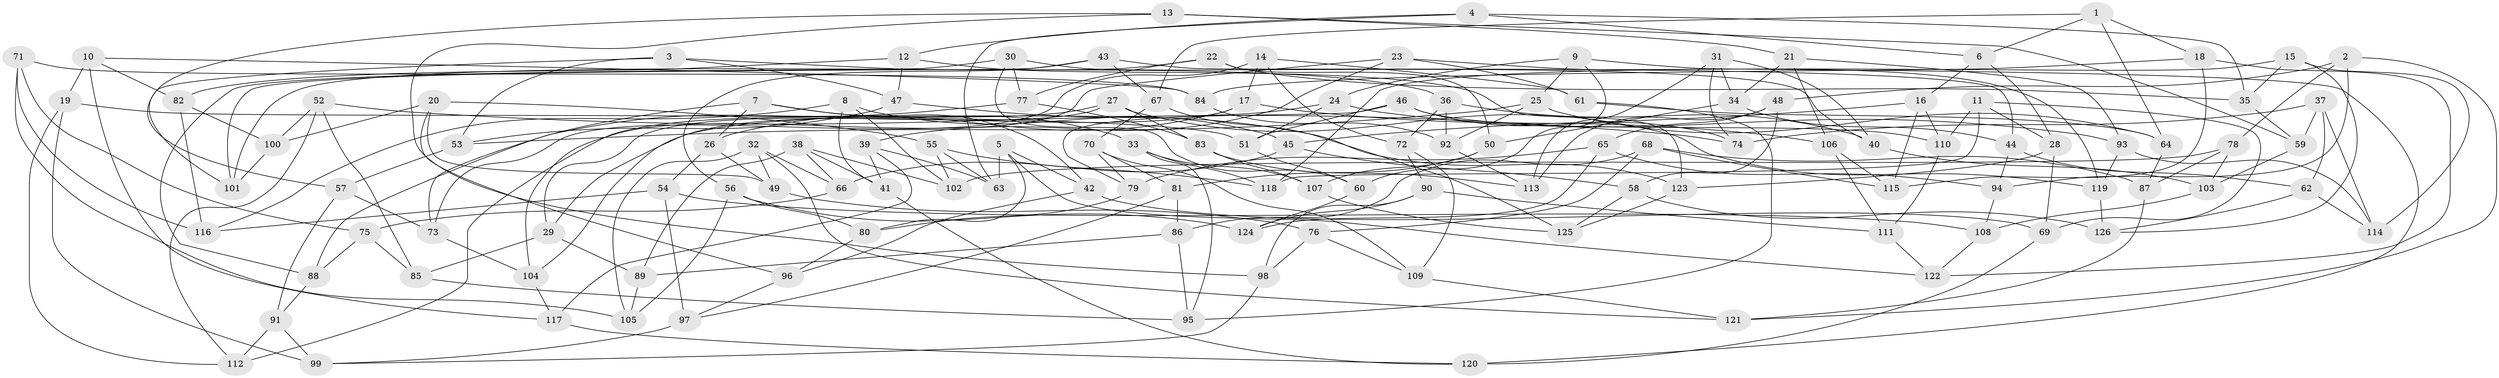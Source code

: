 // coarse degree distribution, {6: 0.5161290322580645, 5: 0.25806451612903225, 4: 0.14516129032258066, 3: 0.016129032258064516, 7: 0.03225806451612903, 10: 0.016129032258064516, 9: 0.016129032258064516}
// Generated by graph-tools (version 1.1) at 2025/38/03/04/25 23:38:09]
// undirected, 126 vertices, 252 edges
graph export_dot {
  node [color=gray90,style=filled];
  1;
  2;
  3;
  4;
  5;
  6;
  7;
  8;
  9;
  10;
  11;
  12;
  13;
  14;
  15;
  16;
  17;
  18;
  19;
  20;
  21;
  22;
  23;
  24;
  25;
  26;
  27;
  28;
  29;
  30;
  31;
  32;
  33;
  34;
  35;
  36;
  37;
  38;
  39;
  40;
  41;
  42;
  43;
  44;
  45;
  46;
  47;
  48;
  49;
  50;
  51;
  52;
  53;
  54;
  55;
  56;
  57;
  58;
  59;
  60;
  61;
  62;
  63;
  64;
  65;
  66;
  67;
  68;
  69;
  70;
  71;
  72;
  73;
  74;
  75;
  76;
  77;
  78;
  79;
  80;
  81;
  82;
  83;
  84;
  85;
  86;
  87;
  88;
  89;
  90;
  91;
  92;
  93;
  94;
  95;
  96;
  97;
  98;
  99;
  100;
  101;
  102;
  103;
  104;
  105;
  106;
  107;
  108;
  109;
  110;
  111;
  112;
  113;
  114;
  115;
  116;
  117;
  118;
  119;
  120;
  121;
  122;
  123;
  124;
  125;
  126;
  1 -- 18;
  1 -- 6;
  1 -- 67;
  1 -- 64;
  2 -- 94;
  2 -- 121;
  2 -- 48;
  2 -- 78;
  3 -- 47;
  3 -- 36;
  3 -- 53;
  3 -- 101;
  4 -- 12;
  4 -- 6;
  4 -- 35;
  4 -- 63;
  5 -- 42;
  5 -- 122;
  5 -- 80;
  5 -- 63;
  6 -- 16;
  6 -- 28;
  7 -- 73;
  7 -- 33;
  7 -- 42;
  7 -- 26;
  8 -- 116;
  8 -- 102;
  8 -- 45;
  8 -- 41;
  9 -- 120;
  9 -- 24;
  9 -- 60;
  9 -- 25;
  10 -- 82;
  10 -- 84;
  10 -- 19;
  10 -- 117;
  11 -- 118;
  11 -- 110;
  11 -- 69;
  11 -- 28;
  12 -- 82;
  12 -- 47;
  12 -- 123;
  13 -- 21;
  13 -- 98;
  13 -- 57;
  13 -- 59;
  14 -- 72;
  14 -- 61;
  14 -- 73;
  14 -- 17;
  15 -- 35;
  15 -- 114;
  15 -- 126;
  15 -- 118;
  16 -- 115;
  16 -- 45;
  16 -- 110;
  17 -- 106;
  17 -- 104;
  17 -- 26;
  18 -- 115;
  18 -- 84;
  18 -- 122;
  19 -- 112;
  19 -- 99;
  19 -- 51;
  20 -- 96;
  20 -- 49;
  20 -- 100;
  20 -- 55;
  21 -- 106;
  21 -- 34;
  21 -- 93;
  22 -- 35;
  22 -- 50;
  22 -- 101;
  22 -- 77;
  23 -- 104;
  23 -- 39;
  23 -- 119;
  23 -- 61;
  24 -- 51;
  24 -- 29;
  24 -- 93;
  25 -- 64;
  25 -- 92;
  25 -- 53;
  26 -- 54;
  26 -- 49;
  27 -- 112;
  27 -- 119;
  27 -- 83;
  27 -- 29;
  28 -- 123;
  28 -- 69;
  29 -- 85;
  29 -- 89;
  30 -- 60;
  30 -- 88;
  30 -- 77;
  30 -- 40;
  31 -- 74;
  31 -- 40;
  31 -- 34;
  31 -- 113;
  32 -- 49;
  32 -- 66;
  32 -- 105;
  32 -- 121;
  33 -- 107;
  33 -- 118;
  33 -- 95;
  34 -- 44;
  34 -- 50;
  35 -- 59;
  36 -- 40;
  36 -- 72;
  36 -- 92;
  37 -- 59;
  37 -- 62;
  37 -- 114;
  37 -- 74;
  38 -- 102;
  38 -- 89;
  38 -- 66;
  38 -- 41;
  39 -- 41;
  39 -- 63;
  39 -- 117;
  40 -- 103;
  41 -- 120;
  42 -- 96;
  42 -- 69;
  43 -- 44;
  43 -- 56;
  43 -- 67;
  43 -- 101;
  44 -- 62;
  44 -- 94;
  45 -- 66;
  45 -- 58;
  46 -- 74;
  46 -- 110;
  46 -- 51;
  46 -- 79;
  47 -- 53;
  47 -- 123;
  48 -- 113;
  48 -- 58;
  48 -- 65;
  49 -- 76;
  50 -- 81;
  50 -- 107;
  51 -- 60;
  52 -- 112;
  52 -- 100;
  52 -- 85;
  52 -- 74;
  53 -- 57;
  54 -- 97;
  54 -- 108;
  54 -- 116;
  55 -- 102;
  55 -- 118;
  55 -- 63;
  56 -- 124;
  56 -- 80;
  56 -- 105;
  57 -- 73;
  57 -- 91;
  58 -- 125;
  58 -- 126;
  59 -- 103;
  60 -- 124;
  61 -- 64;
  61 -- 95;
  62 -- 126;
  62 -- 114;
  64 -- 87;
  65 -- 79;
  65 -- 94;
  65 -- 124;
  66 -- 75;
  67 -- 125;
  67 -- 70;
  68 -- 86;
  68 -- 87;
  68 -- 115;
  68 -- 76;
  69 -- 120;
  70 -- 109;
  70 -- 81;
  70 -- 79;
  71 -- 105;
  71 -- 75;
  71 -- 116;
  71 -- 84;
  72 -- 109;
  72 -- 90;
  73 -- 104;
  75 -- 85;
  75 -- 88;
  76 -- 98;
  76 -- 109;
  77 -- 83;
  77 -- 88;
  78 -- 87;
  78 -- 103;
  78 -- 102;
  79 -- 80;
  80 -- 96;
  81 -- 86;
  81 -- 97;
  82 -- 100;
  82 -- 116;
  83 -- 107;
  83 -- 113;
  84 -- 92;
  85 -- 95;
  86 -- 89;
  86 -- 95;
  87 -- 121;
  88 -- 91;
  89 -- 105;
  90 -- 98;
  90 -- 111;
  90 -- 124;
  91 -- 99;
  91 -- 112;
  92 -- 113;
  93 -- 114;
  93 -- 119;
  94 -- 108;
  96 -- 97;
  97 -- 99;
  98 -- 99;
  100 -- 101;
  103 -- 108;
  104 -- 117;
  106 -- 111;
  106 -- 115;
  107 -- 125;
  108 -- 122;
  109 -- 121;
  110 -- 111;
  111 -- 122;
  117 -- 120;
  119 -- 126;
  123 -- 125;
}
